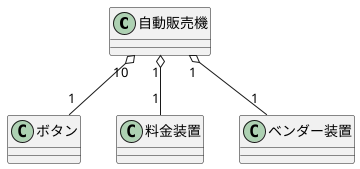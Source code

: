 @startuml クラス図
class "自動販売機"{

}
class "ボタン"{

}
class "料金装置"{

}
class "ベンダー装置"{

}

自動販売機 "10" o-- "1" ボタン
自動販売機 "1" o-- "1" 料金装置
自動販売機  "1" o--"1" ベンダー装置
@enduml